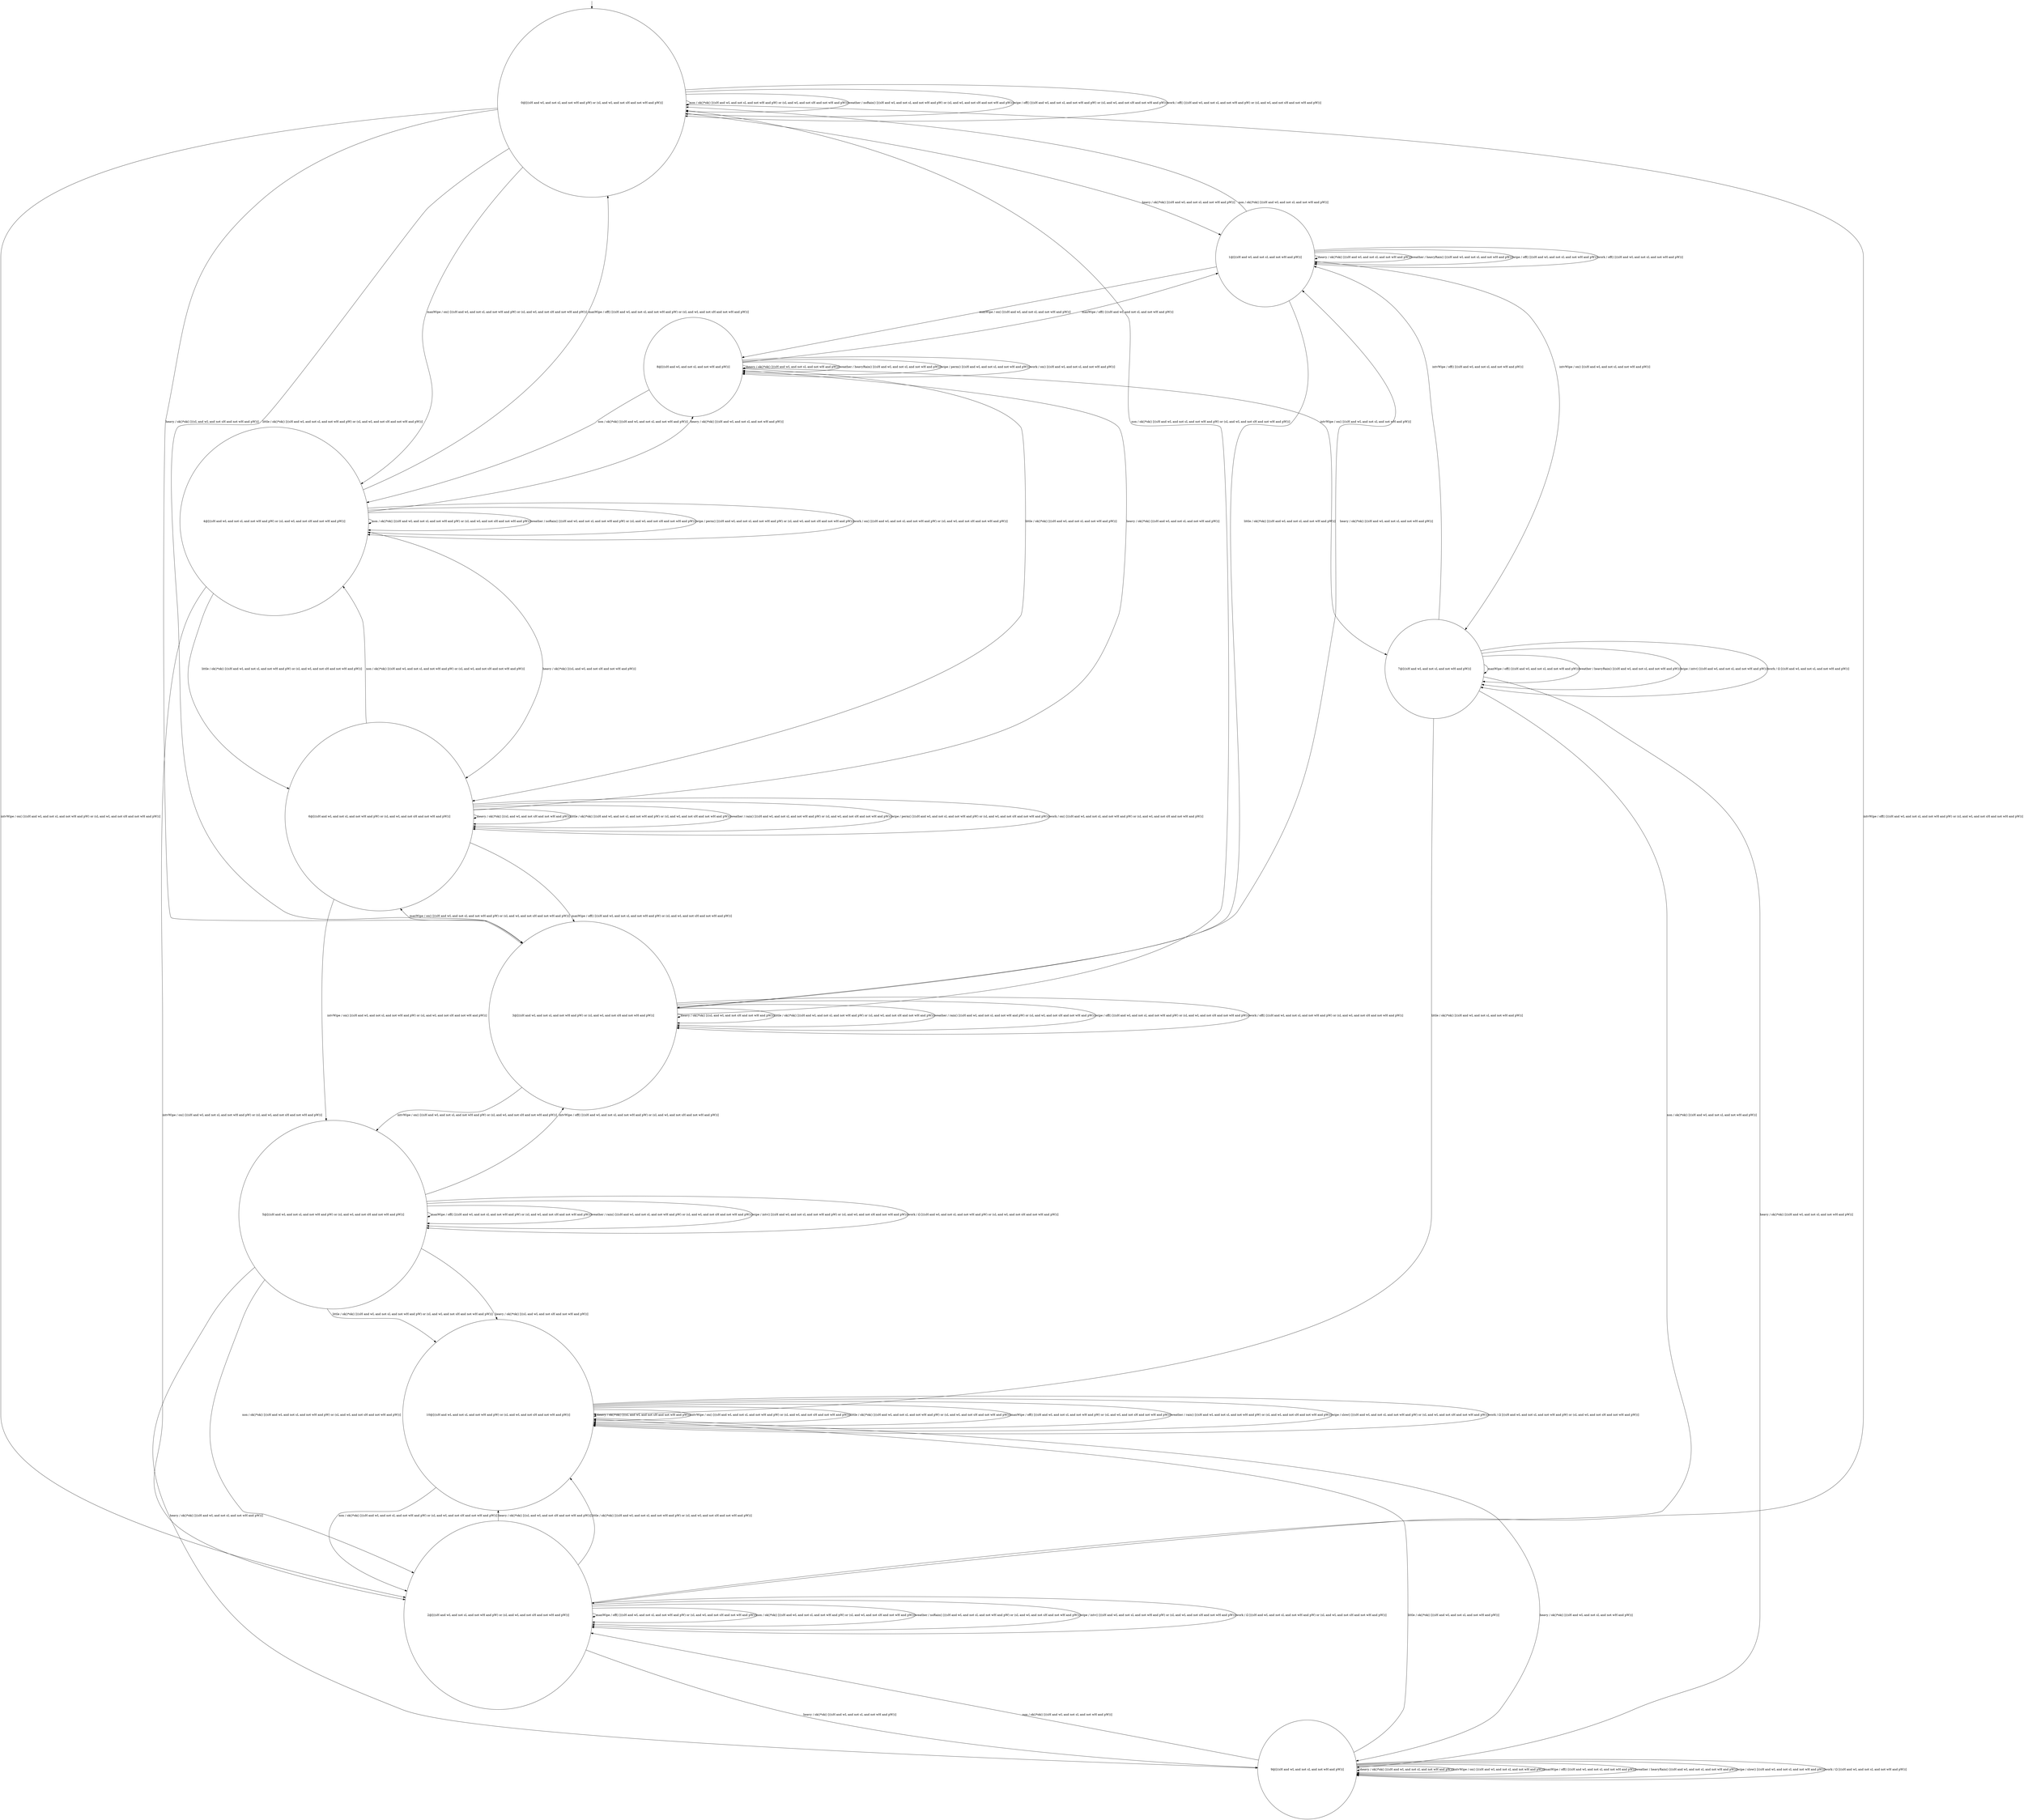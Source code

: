 digraph g {
	edge [lblstyle="above, sloped"];
	s0 [shape="circle" label="0@[((sH and wL and not sL and not wH and pW) or (sL and wL and not sH and not wH and pW))]"];
	s1 [shape="circle" label="1@[((sH and wL and not sL and not wH and pW))]"];
	s2 [shape="circle" label="2@[((sH and wL and not sL and not wH and pW) or (sL and wL and not sH and not wH and pW))]"];
	s3 [shape="circle" label="3@[((sH and wL and not sL and not wH and pW) or (sL and wL and not sH and not wH and pW))]"];
	s4 [shape="circle" label="4@[((sH and wL and not sL and not wH and pW) or (sL and wL and not sH and not wH and pW))]"];
	s5 [shape="circle" label="5@[((sH and wL and not sL and not wH and pW) or (sL and wL and not sH and not wH and pW))]"];
	s6 [shape="circle" label="6@[((sH and wL and not sL and not wH and pW) or (sL and wL and not sH and not wH and pW))]"];
	s7 [shape="circle" label="7@[((sH and wL and not sL and not wH and pW))]"];
	s8 [shape="circle" label="8@[((sH and wL and not sL and not wH and pW))]"];
	s9 [shape="circle" label="9@[((sH and wL and not sL and not wH and pW))]"];
	s10 [shape="circle" label="10@[((sH and wL and not sL and not wH and pW) or (sL and wL and not sH and not wH and pW))]"];
	s0 -> s1 [label="heavy / ok()*ok() [((sH and wL and not sL and not wH and pW))]"];
	s0 -> s3 [label="heavy / ok()*ok() [((sL and wL and not sH and not wH and pW))]"];
	s0 -> s2 [label="intvWipe / on() [((sH and wL and not sL and not wH and pW) or (sL and wL and not sH and not wH and pW))]"];
	s0 -> s3 [label="little / ok()*ok() [((sH and wL and not sL and not wH and pW) or (sL and wL and not sH and not wH and pW))]"];
	s0 -> s4 [label="manWipe / on() [((sH and wL and not sL and not wH and pW) or (sL and wL and not sH and not wH and pW))]"];
	s0 -> s0 [label="non / ok()*ok() [((sH and wL and not sL and not wH and pW) or (sL and wL and not sH and not wH and pW))]"];
	s0 -> s0 [label="weather / noRain() [((sH and wL and not sL and not wH and pW) or (sL and wL and not sH and not wH and pW))]"];
	s0 -> s0 [label="wipe / off() [((sH and wL and not sL and not wH and pW) or (sL and wL and not sH and not wH and pW))]"];
	s0 -> s0 [label="work / off() [((sH and wL and not sL and not wH and pW) or (sL and wL and not sH and not wH and pW))]"];
	s1 -> s1 [label="heavy / ok()*ok() [((sH and wL and not sL and not wH and pW))]"];
	s1 -> s7 [label="intvWipe / on() [((sH and wL and not sL and not wH and pW))]"];
	s1 -> s3 [label="little / ok()*ok() [((sH and wL and not sL and not wH and pW))]"];
	s1 -> s8 [label="manWipe / on() [((sH and wL and not sL and not wH and pW))]"];
	s1 -> s0 [label="non / ok()*ok() [((sH and wL and not sL and not wH and pW))]"];
	s1 -> s1 [label="weather / heavyRain() [((sH and wL and not sL and not wH and pW))]"];
	s1 -> s1 [label="wipe / off() [((sH and wL and not sL and not wH and pW))]"];
	s1 -> s1 [label="work / off() [((sH and wL and not sL and not wH and pW))]"];
	s2 -> s9 [label="heavy / ok()*ok() [((sH and wL and not sL and not wH and pW))]"];
	s2 -> s10 [label="heavy / ok()*ok() [((sL and wL and not sH and not wH and pW))]"];
	s2 -> s0 [label="intvWipe / off() [((sH and wL and not sL and not wH and pW) or (sL and wL and not sH and not wH and pW))]"];
	s2 -> s10 [label="little / ok()*ok() [((sH and wL and not sL and not wH and pW) or (sL and wL and not sH and not wH and pW))]"];
	s2 -> s2 [label="manWipe / off() [((sH and wL and not sL and not wH and pW) or (sL and wL and not sH and not wH and pW))]"];
	s2 -> s2 [label="non / ok()*ok() [((sH and wL and not sL and not wH and pW) or (sL and wL and not sH and not wH and pW))]"];
	s2 -> s2 [label="weather / noRain() [((sH and wL and not sL and not wH and pW) or (sL and wL and not sH and not wH and pW))]"];
	s2 -> s2 [label="wipe / intv() [((sH and wL and not sL and not wH and pW) or (sL and wL and not sH and not wH and pW))]"];
	s2 -> s2 [label="work / Ω [((sH and wL and not sL and not wH and pW) or (sL and wL and not sH and not wH and pW))]"];
	s3 -> s3 [label="heavy / ok()*ok() [((sL and wL and not sH and not wH and pW))]"];
	s3 -> s1 [label="heavy / ok()*ok() [((sH and wL and not sL and not wH and pW))]"];
	s3 -> s5 [label="intvWipe / on() [((sH and wL and not sL and not wH and pW) or (sL and wL and not sH and not wH and pW))]"];
	s3 -> s3 [label="little / ok()*ok() [((sH and wL and not sL and not wH and pW) or (sL and wL and not sH and not wH and pW))]"];
	s3 -> s6 [label="manWipe / on() [((sH and wL and not sL and not wH and pW) or (sL and wL and not sH and not wH and pW))]"];
	s3 -> s0 [label="non / ok()*ok() [((sH and wL and not sL and not wH and pW) or (sL and wL and not sH and not wH and pW))]"];
	s3 -> s3 [label="weather / rain() [((sH and wL and not sL and not wH and pW) or (sL and wL and not sH and not wH and pW))]"];
	s3 -> s3 [label="wipe / off() [((sH and wL and not sL and not wH and pW) or (sL and wL and not sH and not wH and pW))]"];
	s3 -> s3 [label="work / off() [((sH and wL and not sL and not wH and pW) or (sL and wL and not sH and not wH and pW))]"];
	s4 -> s6 [label="heavy / ok()*ok() [((sL and wL and not sH and not wH and pW))]"];
	s4 -> s8 [label="heavy / ok()*ok() [((sH and wL and not sL and not wH and pW))]"];
	s4 -> s2 [label="intvWipe / on() [((sH and wL and not sL and not wH and pW) or (sL and wL and not sH and not wH and pW))]"];
	s4 -> s6 [label="little / ok()*ok() [((sH and wL and not sL and not wH and pW) or (sL and wL and not sH and not wH and pW))]"];
	s4 -> s0 [label="manWipe / off() [((sH and wL and not sL and not wH and pW) or (sL and wL and not sH and not wH and pW))]"];
	s4 -> s4 [label="non / ok()*ok() [((sH and wL and not sL and not wH and pW) or (sL and wL and not sH and not wH and pW))]"];
	s4 -> s4 [label="weather / noRain() [((sH and wL and not sL and not wH and pW) or (sL and wL and not sH and not wH and pW))]"];
	s4 -> s4 [label="wipe / perm() [((sH and wL and not sL and not wH and pW) or (sL and wL and not sH and not wH and pW))]"];
	s4 -> s4 [label="work / on() [((sH and wL and not sL and not wH and pW) or (sL and wL and not sH and not wH and pW))]"];
	s5 -> s10 [label="heavy / ok()*ok() [((sL and wL and not sH and not wH and pW))]"];
	s5 -> s9 [label="heavy / ok()*ok() [((sH and wL and not sL and not wH and pW))]"];
	s5 -> s3 [label="intvWipe / off() [((sH and wL and not sL and not wH and pW) or (sL and wL and not sH and not wH and pW))]"];
	s5 -> s10 [label="little / ok()*ok() [((sH and wL and not sL and not wH and pW) or (sL and wL and not sH and not wH and pW))]"];
	s5 -> s5 [label="manWipe / off() [((sH and wL and not sL and not wH and pW) or (sL and wL and not sH and not wH and pW))]"];
	s5 -> s2 [label="non / ok()*ok() [((sH and wL and not sL and not wH and pW) or (sL and wL and not sH and not wH and pW))]"];
	s5 -> s5 [label="weather / rain() [((sH and wL and not sL and not wH and pW) or (sL and wL and not sH and not wH and pW))]"];
	s5 -> s5 [label="wipe / intv() [((sH and wL and not sL and not wH and pW) or (sL and wL and not sH and not wH and pW))]"];
	s5 -> s5 [label="work / Ω [((sH and wL and not sL and not wH and pW) or (sL and wL and not sH and not wH and pW))]"];
	s6 -> s6 [label="heavy / ok()*ok() [((sL and wL and not sH and not wH and pW))]"];
	s6 -> s8 [label="heavy / ok()*ok() [((sH and wL and not sL and not wH and pW))]"];
	s6 -> s5 [label="intvWipe / on() [((sH and wL and not sL and not wH and pW) or (sL and wL and not sH and not wH and pW))]"];
	s6 -> s6 [label="little / ok()*ok() [((sH and wL and not sL and not wH and pW) or (sL and wL and not sH and not wH and pW))]"];
	s6 -> s3 [label="manWipe / off() [((sH and wL and not sL and not wH and pW) or (sL and wL and not sH and not wH and pW))]"];
	s6 -> s4 [label="non / ok()*ok() [((sH and wL and not sL and not wH and pW) or (sL and wL and not sH and not wH and pW))]"];
	s6 -> s6 [label="weather / rain() [((sH and wL and not sL and not wH and pW) or (sL and wL and not sH and not wH and pW))]"];
	s6 -> s6 [label="wipe / perm() [((sH and wL and not sL and not wH and pW) or (sL and wL and not sH and not wH and pW))]"];
	s6 -> s6 [label="work / on() [((sH and wL and not sL and not wH and pW) or (sL and wL and not sH and not wH and pW))]"];
	s7 -> s9 [label="heavy / ok()*ok() [((sH and wL and not sL and not wH and pW))]"];
	s7 -> s1 [label="intvWipe / off() [((sH and wL and not sL and not wH and pW))]"];
	s7 -> s10 [label="little / ok()*ok() [((sH and wL and not sL and not wH and pW))]"];
	s7 -> s7 [label="manWipe / off() [((sH and wL and not sL and not wH and pW))]"];
	s7 -> s2 [label="non / ok()*ok() [((sH and wL and not sL and not wH and pW))]"];
	s7 -> s7 [label="weather / heavyRain() [((sH and wL and not sL and not wH and pW))]"];
	s7 -> s7 [label="wipe / intv() [((sH and wL and not sL and not wH and pW))]"];
	s7 -> s7 [label="work / Ω [((sH and wL and not sL and not wH and pW))]"];
	s8 -> s8 [label="heavy / ok()*ok() [((sH and wL and not sL and not wH and pW))]"];
	s8 -> s7 [label="intvWipe / on() [((sH and wL and not sL and not wH and pW))]"];
	s8 -> s6 [label="little / ok()*ok() [((sH and wL and not sL and not wH and pW))]"];
	s8 -> s1 [label="manWipe / off() [((sH and wL and not sL and not wH and pW))]"];
	s8 -> s4 [label="non / ok()*ok() [((sH and wL and not sL and not wH and pW))]"];
	s8 -> s8 [label="weather / heavyRain() [((sH and wL and not sL and not wH and pW))]"];
	s8 -> s8 [label="wipe / perm() [((sH and wL and not sL and not wH and pW))]"];
	s8 -> s8 [label="work / on() [((sH and wL and not sL and not wH and pW))]"];
	s9 -> s9 [label="heavy / ok()*ok() [((sH and wL and not sL and not wH and pW))]"];
	s9 -> s9 [label="intvWipe / on() [((sH and wL and not sL and not wH and pW))]"];
	s9 -> s10 [label="little / ok()*ok() [((sH and wL and not sL and not wH and pW))]"];
	s9 -> s9 [label="manWipe / off() [((sH and wL and not sL and not wH and pW))]"];
	s9 -> s2 [label="non / ok()*ok() [((sH and wL and not sL and not wH and pW))]"];
	s9 -> s9 [label="weather / heavyRain() [((sH and wL and not sL and not wH and pW))]"];
	s9 -> s9 [label="wipe / slow() [((sH and wL and not sL and not wH and pW))]"];
	s9 -> s9 [label="work / Ω [((sH and wL and not sL and not wH and pW))]"];
	s10 -> s10 [label="heavy / ok()*ok() [((sL and wL and not sH and not wH and pW))]"];
	s10 -> s9 [label="heavy / ok()*ok() [((sH and wL and not sL and not wH and pW))]"];
	s10 -> s10 [label="intvWipe / on() [((sH and wL and not sL and not wH and pW) or (sL and wL and not sH and not wH and pW))]"];
	s10 -> s10 [label="little / ok()*ok() [((sH and wL and not sL and not wH and pW) or (sL and wL and not sH and not wH and pW))]"];
	s10 -> s10 [label="manWipe / off() [((sH and wL and not sL and not wH and pW) or (sL and wL and not sH and not wH and pW))]"];
	s10 -> s2 [label="non / ok()*ok() [((sH and wL and not sL and not wH and pW) or (sL and wL and not sH and not wH and pW))]"];
	s10 -> s10 [label="weather / rain() [((sH and wL and not sL and not wH and pW) or (sL and wL and not sH and not wH and pW))]"];
	s10 -> s10 [label="wipe / slow() [((sH and wL and not sL and not wH and pW) or (sL and wL and not sH and not wH and pW))]"];
	s10 -> s10 [label="work / Ω [((sH and wL and not sL and not wH and pW) or (sL and wL and not sH and not wH and pW))]"];
	__start0 [label="" shape="none" width="0" height="0"];
	__start0 -> s0;
}